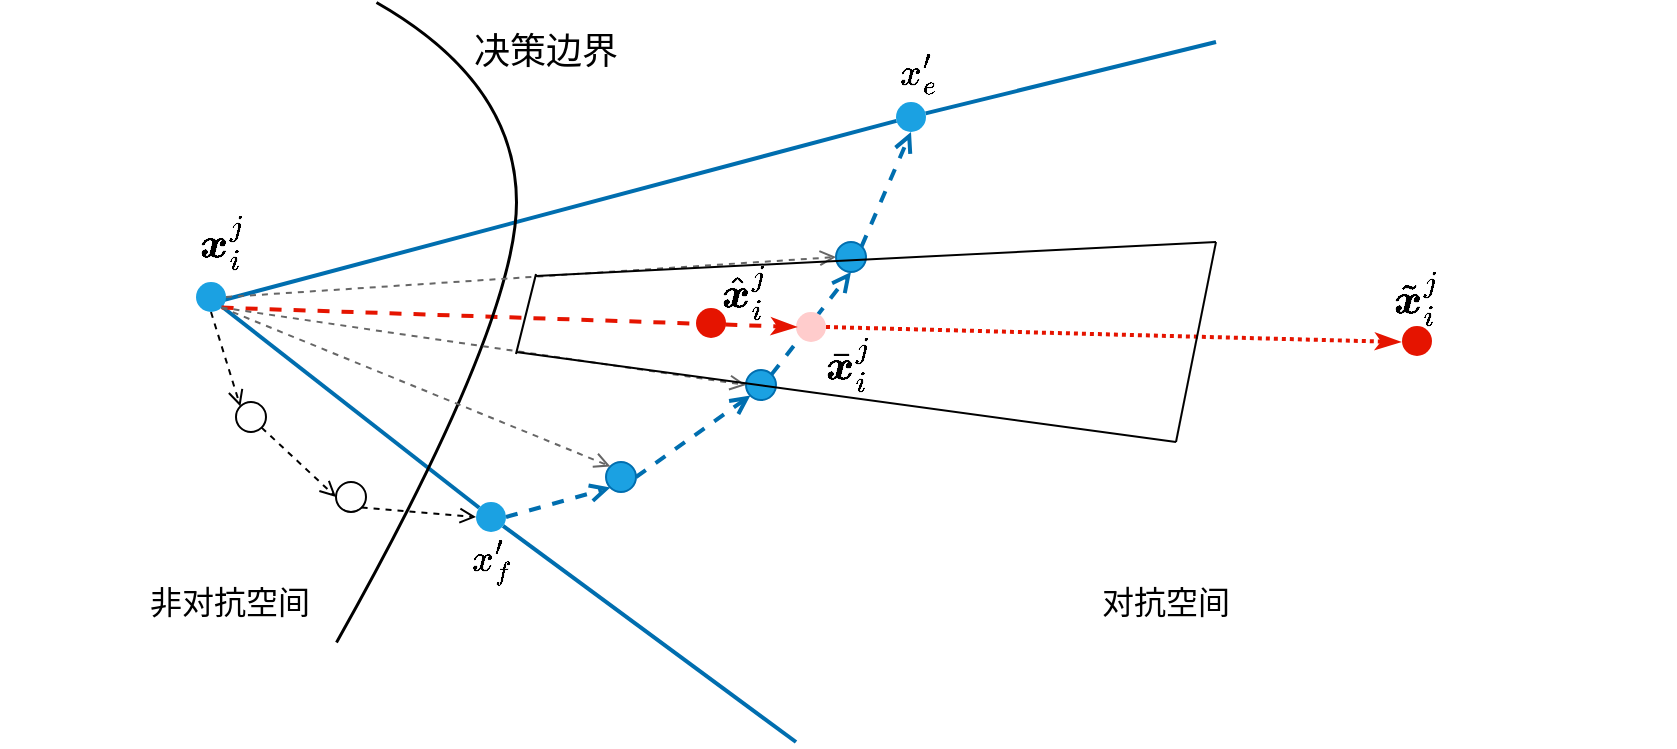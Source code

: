 <mxfile version="21.5.2" type="github">
  <diagram name="第 1 页" id="SlFH0UjXYAc3Q_tesHPk">
    <mxGraphModel dx="928" dy="579" grid="1" gridSize="10" guides="1" tooltips="1" connect="1" arrows="1" fold="1" page="1" pageScale="1" pageWidth="827" pageHeight="1169" math="1" shadow="0">
      <root>
        <mxCell id="0" />
        <mxCell id="1" parent="0" />
        <mxCell id="TT1RHZWh7HSNXZt-K19b-3" value="" style="endArrow=none;html=1;rounded=0;strokeWidth=2;fillColor=#1ba1e2;strokeColor=#006EAF;" edge="1" parent="1" source="TT1RHZWh7HSNXZt-K19b-6">
          <mxGeometry width="50" height="50" relative="1" as="geometry">
            <mxPoint x="160" y="190" as="sourcePoint" />
            <mxPoint x="450" y="410" as="targetPoint" />
          </mxGeometry>
        </mxCell>
        <mxCell id="TT1RHZWh7HSNXZt-K19b-4" value="" style="endArrow=none;html=1;rounded=0;strokeWidth=2;fillColor=#1ba1e2;strokeColor=#006EAF;" edge="1" parent="1" source="TT1RHZWh7HSNXZt-K19b-19">
          <mxGeometry width="50" height="50" relative="1" as="geometry">
            <mxPoint x="160" y="190" as="sourcePoint" />
            <mxPoint x="660" y="60" as="targetPoint" />
          </mxGeometry>
        </mxCell>
        <mxCell id="TT1RHZWh7HSNXZt-K19b-5" value="" style="endArrow=none;html=1;rounded=0;strokeWidth=2;fillColor=#1ba1e2;strokeColor=#006EAF;" edge="1" parent="1" target="TT1RHZWh7HSNXZt-K19b-6">
          <mxGeometry width="50" height="50" relative="1" as="geometry">
            <mxPoint x="160" y="190" as="sourcePoint" />
            <mxPoint x="370" y="350" as="targetPoint" />
          </mxGeometry>
        </mxCell>
        <mxCell id="TT1RHZWh7HSNXZt-K19b-6" value="" style="ellipse;whiteSpace=wrap;html=1;aspect=fixed;fillColor=#1ba1e2;fontColor=#ffffff;strokeColor=none;" vertex="1" parent="1">
          <mxGeometry x="290" y="290" width="15" height="15" as="geometry" />
        </mxCell>
        <mxCell id="TT1RHZWh7HSNXZt-K19b-7" value="" style="ellipse;whiteSpace=wrap;html=1;aspect=fixed;fillColor=none;fontColor=#ffffff;strokeColor=#000000;" vertex="1" parent="1">
          <mxGeometry x="170" y="240" width="15" height="15" as="geometry" />
        </mxCell>
        <mxCell id="TT1RHZWh7HSNXZt-K19b-8" value="" style="ellipse;whiteSpace=wrap;html=1;aspect=fixed;fillColor=none;fontColor=#ffffff;strokeColor=#000000;" vertex="1" parent="1">
          <mxGeometry x="220" y="280" width="15" height="15" as="geometry" />
        </mxCell>
        <mxCell id="TT1RHZWh7HSNXZt-K19b-9" value="" style="ellipse;whiteSpace=wrap;html=1;aspect=fixed;fillColor=#1ba1e2;fontColor=#ffffff;strokeColor=#006EAF;" vertex="1" parent="1">
          <mxGeometry x="355" y="270" width="15" height="15" as="geometry" />
        </mxCell>
        <mxCell id="TT1RHZWh7HSNXZt-K19b-10" value="" style="ellipse;whiteSpace=wrap;html=1;aspect=fixed;fillColor=#1ba1e2;fontColor=#ffffff;strokeColor=#006EAF;" vertex="1" parent="1">
          <mxGeometry x="425" y="224" width="15" height="15" as="geometry" />
        </mxCell>
        <mxCell id="TT1RHZWh7HSNXZt-K19b-11" value="" style="ellipse;whiteSpace=wrap;html=1;aspect=fixed;fillColor=#1ba1e2;fontColor=#ffffff;strokeColor=#006EAF;" vertex="1" parent="1">
          <mxGeometry x="470" y="160" width="15" height="15" as="geometry" />
        </mxCell>
        <mxCell id="TT1RHZWh7HSNXZt-K19b-12" value="" style="endArrow=open;html=1;rounded=0;dashed=1;endFill=0;exitX=0.5;exitY=1;exitDx=0;exitDy=0;entryX=0;entryY=0;entryDx=0;entryDy=0;" edge="1" parent="1" source="TT1RHZWh7HSNXZt-K19b-23" target="TT1RHZWh7HSNXZt-K19b-7">
          <mxGeometry width="50" height="50" relative="1" as="geometry">
            <mxPoint x="157.5" y="195" as="sourcePoint" />
            <mxPoint x="140" y="253" as="targetPoint" />
          </mxGeometry>
        </mxCell>
        <mxCell id="TT1RHZWh7HSNXZt-K19b-13" value="" style="endArrow=open;html=1;rounded=0;dashed=1;endFill=0;exitX=1;exitY=1;exitDx=0;exitDy=0;entryX=0;entryY=0.5;entryDx=0;entryDy=0;" edge="1" parent="1" source="TT1RHZWh7HSNXZt-K19b-7" target="TT1RHZWh7HSNXZt-K19b-8">
          <mxGeometry width="50" height="50" relative="1" as="geometry">
            <mxPoint x="171" y="273" as="sourcePoint" />
            <mxPoint x="192" y="322" as="targetPoint" />
          </mxGeometry>
        </mxCell>
        <mxCell id="TT1RHZWh7HSNXZt-K19b-14" value="" style="endArrow=open;html=1;rounded=0;dashed=1;endFill=0;exitX=1;exitY=1;exitDx=0;exitDy=0;entryX=0;entryY=0.5;entryDx=0;entryDy=0;" edge="1" parent="1" source="TT1RHZWh7HSNXZt-K19b-8" target="TT1RHZWh7HSNXZt-K19b-6">
          <mxGeometry width="50" height="50" relative="1" as="geometry">
            <mxPoint x="231" y="305" as="sourcePoint" />
            <mxPoint x="273" y="339" as="targetPoint" />
          </mxGeometry>
        </mxCell>
        <mxCell id="TT1RHZWh7HSNXZt-K19b-15" value="" style="endArrow=open;html=1;rounded=0;dashed=1;endFill=0;exitX=1;exitY=0.5;exitDx=0;exitDy=0;entryX=0;entryY=1;entryDx=0;entryDy=0;fillColor=#1ba1e2;strokeColor=#006EAF;strokeWidth=2;" edge="1" parent="1" source="TT1RHZWh7HSNXZt-K19b-6" target="TT1RHZWh7HSNXZt-K19b-9">
          <mxGeometry width="50" height="50" relative="1" as="geometry">
            <mxPoint x="280" y="239" as="sourcePoint" />
            <mxPoint x="339" y="245" as="targetPoint" />
          </mxGeometry>
        </mxCell>
        <mxCell id="TT1RHZWh7HSNXZt-K19b-16" value="" style="endArrow=open;html=1;rounded=0;dashed=1;endFill=0;exitX=1;exitY=0.5;exitDx=0;exitDy=0;entryX=0;entryY=1;entryDx=0;entryDy=0;fillColor=#1ba1e2;strokeColor=#006EAF;strokeWidth=2;" edge="1" parent="1" source="TT1RHZWh7HSNXZt-K19b-9" target="TT1RHZWh7HSNXZt-K19b-10">
          <mxGeometry width="50" height="50" relative="1" as="geometry">
            <mxPoint x="350" y="237.5" as="sourcePoint" />
            <mxPoint x="397" y="217.5" as="targetPoint" />
          </mxGeometry>
        </mxCell>
        <mxCell id="TT1RHZWh7HSNXZt-K19b-17" value="" style="endArrow=open;html=1;rounded=0;dashed=1;endFill=0;exitX=1;exitY=0;exitDx=0;exitDy=0;entryX=0.5;entryY=1;entryDx=0;entryDy=0;fillColor=#1ba1e2;strokeColor=#006EAF;strokeWidth=2;" edge="1" parent="1" source="TT1RHZWh7HSNXZt-K19b-10" target="TT1RHZWh7HSNXZt-K19b-11">
          <mxGeometry width="50" height="50" relative="1" as="geometry">
            <mxPoint x="414" y="197.5" as="sourcePoint" />
            <mxPoint x="461" y="177.5" as="targetPoint" />
          </mxGeometry>
        </mxCell>
        <mxCell id="TT1RHZWh7HSNXZt-K19b-18" value="" style="endArrow=none;html=1;rounded=0;strokeWidth=2;fillColor=#1ba1e2;strokeColor=#006EAF;" edge="1" parent="1" target="TT1RHZWh7HSNXZt-K19b-19">
          <mxGeometry width="50" height="50" relative="1" as="geometry">
            <mxPoint x="160" y="190" as="sourcePoint" />
            <mxPoint x="660" y="60" as="targetPoint" />
          </mxGeometry>
        </mxCell>
        <mxCell id="TT1RHZWh7HSNXZt-K19b-19" value="" style="ellipse;whiteSpace=wrap;html=1;aspect=fixed;fillColor=#1ba1e2;fontColor=#ffffff;strokeColor=none;" vertex="1" parent="1">
          <mxGeometry x="500" y="90" width="15" height="15" as="geometry" />
        </mxCell>
        <mxCell id="TT1RHZWh7HSNXZt-K19b-20" value="" style="endArrow=open;html=1;rounded=0;dashed=1;endFill=0;exitX=1;exitY=0;exitDx=0;exitDy=0;entryX=0.5;entryY=1;entryDx=0;entryDy=0;strokeWidth=2;fillColor=#1ba1e2;strokeColor=#006EAF;" edge="1" parent="1" source="TT1RHZWh7HSNXZt-K19b-11" target="TT1RHZWh7HSNXZt-K19b-19">
          <mxGeometry width="50" height="50" relative="1" as="geometry">
            <mxPoint x="500" y="160" as="sourcePoint" />
            <mxPoint x="540" y="109" as="targetPoint" />
          </mxGeometry>
        </mxCell>
        <mxCell id="TT1RHZWh7HSNXZt-K19b-22" value="" style="ellipse;whiteSpace=wrap;html=1;aspect=fixed;fillColor=#FFCCCC;fontColor=#ffffff;strokeColor=none;" vertex="1" parent="1">
          <mxGeometry x="450" y="195" width="15" height="15" as="geometry" />
        </mxCell>
        <mxCell id="TT1RHZWh7HSNXZt-K19b-23" value="" style="ellipse;whiteSpace=wrap;html=1;aspect=fixed;fillColor=#1ba1e2;fontColor=#ffffff;strokeColor=none;" vertex="1" parent="1">
          <mxGeometry x="150" y="180" width="15" height="15" as="geometry" />
        </mxCell>
        <mxCell id="TT1RHZWh7HSNXZt-K19b-24" value="" style="endArrow=classicThin;html=1;rounded=0;fillColor=#e51400;strokeColor=#E51400;strokeWidth=2;dashed=1;endFill=1;entryX=0;entryY=0.5;entryDx=0;entryDy=0;exitX=1;exitY=1;exitDx=0;exitDy=0;" edge="1" parent="1" source="TT1RHZWh7HSNXZt-K19b-23" target="TT1RHZWh7HSNXZt-K19b-22">
          <mxGeometry width="50" height="50" relative="1" as="geometry">
            <mxPoint x="180" y="170" as="sourcePoint" />
            <mxPoint x="440" y="210" as="targetPoint" />
          </mxGeometry>
        </mxCell>
        <mxCell id="TT1RHZWh7HSNXZt-K19b-25" value="" style="ellipse;whiteSpace=wrap;html=1;aspect=fixed;fillColor=#e51400;fontColor=#ffffff;strokeColor=none;" vertex="1" parent="1">
          <mxGeometry x="753" y="202" width="15" height="15" as="geometry" />
        </mxCell>
        <mxCell id="TT1RHZWh7HSNXZt-K19b-27" value="&lt;font style=&quot;font-size: 18px;&quot;&gt;$$\tilde{\boldsymbol{x}}_{i}^{j}$$&lt;/font&gt;" style="text;html=1;strokeColor=none;fillColor=none;align=center;verticalAlign=middle;whiteSpace=wrap;rounded=0;" vertex="1" parent="1">
          <mxGeometry x="744.25" y="175" width="32.5" height="25" as="geometry" />
        </mxCell>
        <mxCell id="TT1RHZWh7HSNXZt-K19b-28" value="&lt;font style=&quot;font-size: 18px;&quot;&gt;$${\boldsymbol{x}}_{i}^{j}$$&lt;/font&gt;" style="text;html=1;strokeColor=none;fillColor=none;align=center;verticalAlign=middle;whiteSpace=wrap;rounded=0;" vertex="1" parent="1">
          <mxGeometry x="122.5" y="150" width="80" height="19" as="geometry" />
        </mxCell>
        <mxCell id="TT1RHZWh7HSNXZt-K19b-29" value="&lt;font style=&quot;font-size: 16px;&quot;&gt;$$x^{\prime}_f$$&lt;/font&gt;" style="text;html=1;strokeColor=none;fillColor=none;align=center;verticalAlign=middle;whiteSpace=wrap;rounded=0;" vertex="1" parent="1">
          <mxGeometry x="285" y="310" width="25" height="20" as="geometry" />
        </mxCell>
        <mxCell id="TT1RHZWh7HSNXZt-K19b-30" value="&lt;font style=&quot;font-size: 16px;&quot;&gt;$$x^{\prime}_e$$&lt;/font&gt;" style="text;html=1;strokeColor=none;fillColor=none;align=center;verticalAlign=middle;whiteSpace=wrap;rounded=0;" vertex="1" parent="1">
          <mxGeometry x="499" y="66" width="25" height="20" as="geometry" />
        </mxCell>
        <mxCell id="TT1RHZWh7HSNXZt-K19b-31" value="" style="endArrow=none;html=1;strokeWidth=1.5;curved=1;" edge="1" parent="1">
          <mxGeometry width="50" height="50" relative="1" as="geometry">
            <mxPoint x="220" y="360" as="sourcePoint" />
            <mxPoint x="240" y="40" as="targetPoint" />
            <Array as="points">
              <mxPoint x="310" y="200" />
              <mxPoint x="310" y="80" />
            </Array>
          </mxGeometry>
        </mxCell>
        <mxCell id="TT1RHZWh7HSNXZt-K19b-32" value="&lt;font style=&quot;font-size: 18px;&quot;&gt;决策边界&lt;/font&gt;" style="text;html=1;strokeColor=none;fillColor=none;align=center;verticalAlign=middle;whiteSpace=wrap;rounded=0;" vertex="1" parent="1">
          <mxGeometry x="285" y="50" width="80" height="30" as="geometry" />
        </mxCell>
        <mxCell id="TT1RHZWh7HSNXZt-K19b-33" value="&lt;font style=&quot;font-size: 16px;&quot;&gt;对抗空间&lt;/font&gt;" style="text;html=1;strokeColor=none;fillColor=none;align=center;verticalAlign=middle;whiteSpace=wrap;rounded=0;" vertex="1" parent="1">
          <mxGeometry x="600" y="330" width="70" height="20" as="geometry" />
        </mxCell>
        <mxCell id="TT1RHZWh7HSNXZt-K19b-34" value="&lt;font style=&quot;font-size: 16px;&quot;&gt;非对抗空间&lt;/font&gt;" style="text;html=1;strokeColor=none;fillColor=none;align=center;verticalAlign=middle;whiteSpace=wrap;rounded=0;" vertex="1" parent="1">
          <mxGeometry x="122.5" y="330" width="87.5" height="20" as="geometry" />
        </mxCell>
        <mxCell id="TT1RHZWh7HSNXZt-K19b-35" value="" style="endArrow=open;html=1;rounded=0;dashed=1;endFill=0;exitX=1;exitY=1;exitDx=0;exitDy=0;entryX=0;entryY=0;entryDx=0;entryDy=0;fillColor=#f5f5f5;strokeColor=#666666;strokeWidth=1;" edge="1" parent="1" source="TT1RHZWh7HSNXZt-K19b-23" target="TT1RHZWh7HSNXZt-K19b-9">
          <mxGeometry width="50" height="50" relative="1" as="geometry">
            <mxPoint x="310" y="221" as="sourcePoint" />
            <mxPoint x="367" y="180" as="targetPoint" />
          </mxGeometry>
        </mxCell>
        <mxCell id="TT1RHZWh7HSNXZt-K19b-36" value="" style="endArrow=open;html=1;rounded=0;dashed=1;endFill=0;exitX=1;exitY=1;exitDx=0;exitDy=0;entryX=0;entryY=0.5;entryDx=0;entryDy=0;fillColor=#f5f5f5;strokeColor=#666666;strokeWidth=1;" edge="1" parent="1" source="TT1RHZWh7HSNXZt-K19b-23" target="TT1RHZWh7HSNXZt-K19b-10">
          <mxGeometry width="50" height="50" relative="1" as="geometry">
            <mxPoint x="220" y="191" as="sourcePoint" />
            <mxPoint x="414" y="270" as="targetPoint" />
          </mxGeometry>
        </mxCell>
        <mxCell id="TT1RHZWh7HSNXZt-K19b-37" value="" style="endArrow=open;html=1;rounded=0;dashed=1;endFill=0;exitX=1;exitY=0.5;exitDx=0;exitDy=0;entryX=0;entryY=0.5;entryDx=0;entryDy=0;fillColor=#f5f5f5;strokeColor=#666666;strokeWidth=1;" edge="1" parent="1" source="TT1RHZWh7HSNXZt-K19b-23" target="TT1RHZWh7HSNXZt-K19b-11">
          <mxGeometry width="50" height="50" relative="1" as="geometry">
            <mxPoint x="231.5" y="185" as="sourcePoint" />
            <mxPoint x="493.5" y="224" as="targetPoint" />
          </mxGeometry>
        </mxCell>
        <mxCell id="TT1RHZWh7HSNXZt-K19b-40" value="" style="endArrow=classicThin;html=1;rounded=0;fillColor=#e51400;strokeColor=#E51400;strokeWidth=2;dashed=1;endFill=1;entryX=0;entryY=0.5;entryDx=0;entryDy=0;exitX=1;exitY=0.5;exitDx=0;exitDy=0;dashPattern=1 1;" edge="1" parent="1" source="TT1RHZWh7HSNXZt-K19b-22">
          <mxGeometry width="50" height="50" relative="1" as="geometry">
            <mxPoint x="465" y="200" as="sourcePoint" />
            <mxPoint x="752" y="210" as="targetPoint" />
          </mxGeometry>
        </mxCell>
        <mxCell id="TT1RHZWh7HSNXZt-K19b-41" value="" style="ellipse;whiteSpace=wrap;html=1;aspect=fixed;fillColor=#e51400;fontColor=#ffffff;strokeColor=none;" vertex="1" parent="1">
          <mxGeometry x="400" y="193" width="15" height="15" as="geometry" />
        </mxCell>
        <mxCell id="TT1RHZWh7HSNXZt-K19b-42" value="" style="endArrow=none;html=1;rounded=0;" edge="1" parent="1">
          <mxGeometry width="50" height="50" relative="1" as="geometry">
            <mxPoint x="320" y="177" as="sourcePoint" />
            <mxPoint x="660" y="160" as="targetPoint" />
          </mxGeometry>
        </mxCell>
        <mxCell id="TT1RHZWh7HSNXZt-K19b-43" value="" style="endArrow=none;html=1;rounded=0;" edge="1" parent="1">
          <mxGeometry width="50" height="50" relative="1" as="geometry">
            <mxPoint x="310" y="215" as="sourcePoint" />
            <mxPoint x="640" y="260" as="targetPoint" />
          </mxGeometry>
        </mxCell>
        <mxCell id="TT1RHZWh7HSNXZt-K19b-44" value="" style="endArrow=none;html=1;rounded=0;" edge="1" parent="1">
          <mxGeometry width="50" height="50" relative="1" as="geometry">
            <mxPoint x="310" y="216" as="sourcePoint" />
            <mxPoint x="320" y="176" as="targetPoint" />
          </mxGeometry>
        </mxCell>
        <mxCell id="TT1RHZWh7HSNXZt-K19b-45" value="" style="endArrow=none;html=1;rounded=0;" edge="1" parent="1">
          <mxGeometry width="50" height="50" relative="1" as="geometry">
            <mxPoint x="640" y="260" as="sourcePoint" />
            <mxPoint x="660" y="160" as="targetPoint" />
          </mxGeometry>
        </mxCell>
        <mxCell id="TT1RHZWh7HSNXZt-K19b-47" value="&lt;font style=&quot;font-size: 18px;&quot;&gt;$$\bar{\boldsymbol{x}}_{i}^{j}$$&lt;/font&gt;" style="text;whiteSpace=wrap;html=1;" vertex="1" parent="1">
          <mxGeometry x="462.5" y="183.25" width="30" height="38.5" as="geometry" />
        </mxCell>
        <mxCell id="TT1RHZWh7HSNXZt-K19b-49" value="&lt;font style=&quot;font-size: 18px;&quot;&gt;$$\hat{\boldsymbol{x}}_{i}^{j}$$&lt;/font&gt;" style="text;whiteSpace=wrap;html=1;" vertex="1" parent="1">
          <mxGeometry x="411" y="147" width="30" height="38.5" as="geometry" />
        </mxCell>
      </root>
    </mxGraphModel>
  </diagram>
</mxfile>

